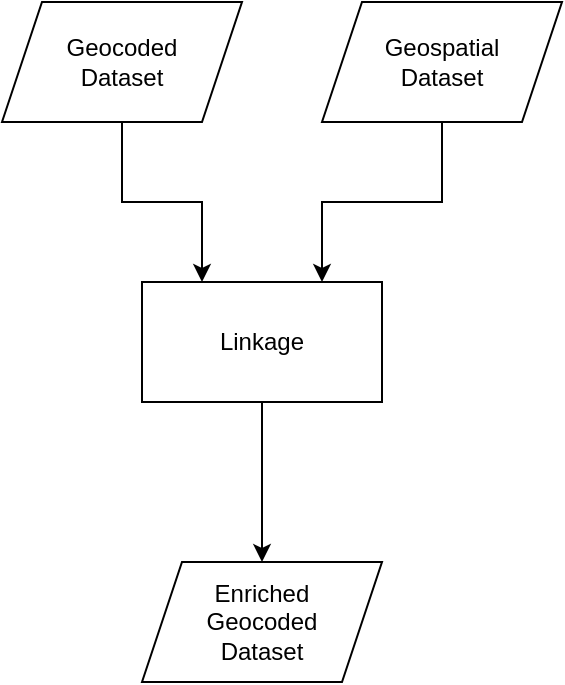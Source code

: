 <mxfile version="24.7.6">
  <diagram name="Seite-1" id="-IBiJnQX21RJHXxFAOmi">
    <mxGraphModel dx="1978" dy="1046" grid="1" gridSize="10" guides="1" tooltips="1" connect="1" arrows="1" fold="1" page="1" pageScale="1" pageWidth="827" pageHeight="1169" math="0" shadow="0">
      <root>
        <mxCell id="0" />
        <mxCell id="1" parent="0" />
        <mxCell id="6oIIlfV5L58pciKAMqpD-9" style="edgeStyle=orthogonalEdgeStyle;rounded=0;orthogonalLoop=1;jettySize=auto;html=1;exitX=0.5;exitY=1;exitDx=0;exitDy=0;entryX=0.75;entryY=0;entryDx=0;entryDy=0;" edge="1" parent="1" source="6oIIlfV5L58pciKAMqpD-3" target="6oIIlfV5L58pciKAMqpD-5">
          <mxGeometry relative="1" as="geometry" />
        </mxCell>
        <mxCell id="6oIIlfV5L58pciKAMqpD-3" value="Geospatial&lt;br&gt;Dataset" style="shape=parallelogram;perimeter=parallelogramPerimeter;whiteSpace=wrap;html=1;fixedSize=1;rounded=0;" vertex="1" parent="1">
          <mxGeometry x="280" y="100" width="120" height="60" as="geometry" />
        </mxCell>
        <mxCell id="6oIIlfV5L58pciKAMqpD-8" style="edgeStyle=orthogonalEdgeStyle;rounded=0;orthogonalLoop=1;jettySize=auto;html=1;exitX=0.5;exitY=1;exitDx=0;exitDy=0;entryX=0.25;entryY=0;entryDx=0;entryDy=0;" edge="1" parent="1" source="6oIIlfV5L58pciKAMqpD-4" target="6oIIlfV5L58pciKAMqpD-5">
          <mxGeometry relative="1" as="geometry" />
        </mxCell>
        <mxCell id="6oIIlfV5L58pciKAMqpD-4" value="Geocoded&lt;br&gt;Dataset" style="shape=parallelogram;perimeter=parallelogramPerimeter;whiteSpace=wrap;html=1;fixedSize=1;rounded=0;" vertex="1" parent="1">
          <mxGeometry x="120" y="100" width="120" height="60" as="geometry" />
        </mxCell>
        <mxCell id="6oIIlfV5L58pciKAMqpD-11" style="edgeStyle=orthogonalEdgeStyle;rounded=0;orthogonalLoop=1;jettySize=auto;html=1;exitX=0.5;exitY=1;exitDx=0;exitDy=0;entryX=0.5;entryY=0;entryDx=0;entryDy=0;" edge="1" parent="1" source="6oIIlfV5L58pciKAMqpD-5" target="6oIIlfV5L58pciKAMqpD-7">
          <mxGeometry relative="1" as="geometry" />
        </mxCell>
        <mxCell id="6oIIlfV5L58pciKAMqpD-5" value="Linkage" style="rounded=0;whiteSpace=wrap;html=1;" vertex="1" parent="1">
          <mxGeometry x="190" y="240" width="120" height="60" as="geometry" />
        </mxCell>
        <mxCell id="6oIIlfV5L58pciKAMqpD-7" value="Enriched&lt;br&gt;Geocoded&lt;br&gt;Dataset" style="shape=parallelogram;perimeter=parallelogramPerimeter;whiteSpace=wrap;html=1;fixedSize=1;rounded=0;" vertex="1" parent="1">
          <mxGeometry x="190" y="380" width="120" height="60" as="geometry" />
        </mxCell>
      </root>
    </mxGraphModel>
  </diagram>
</mxfile>
